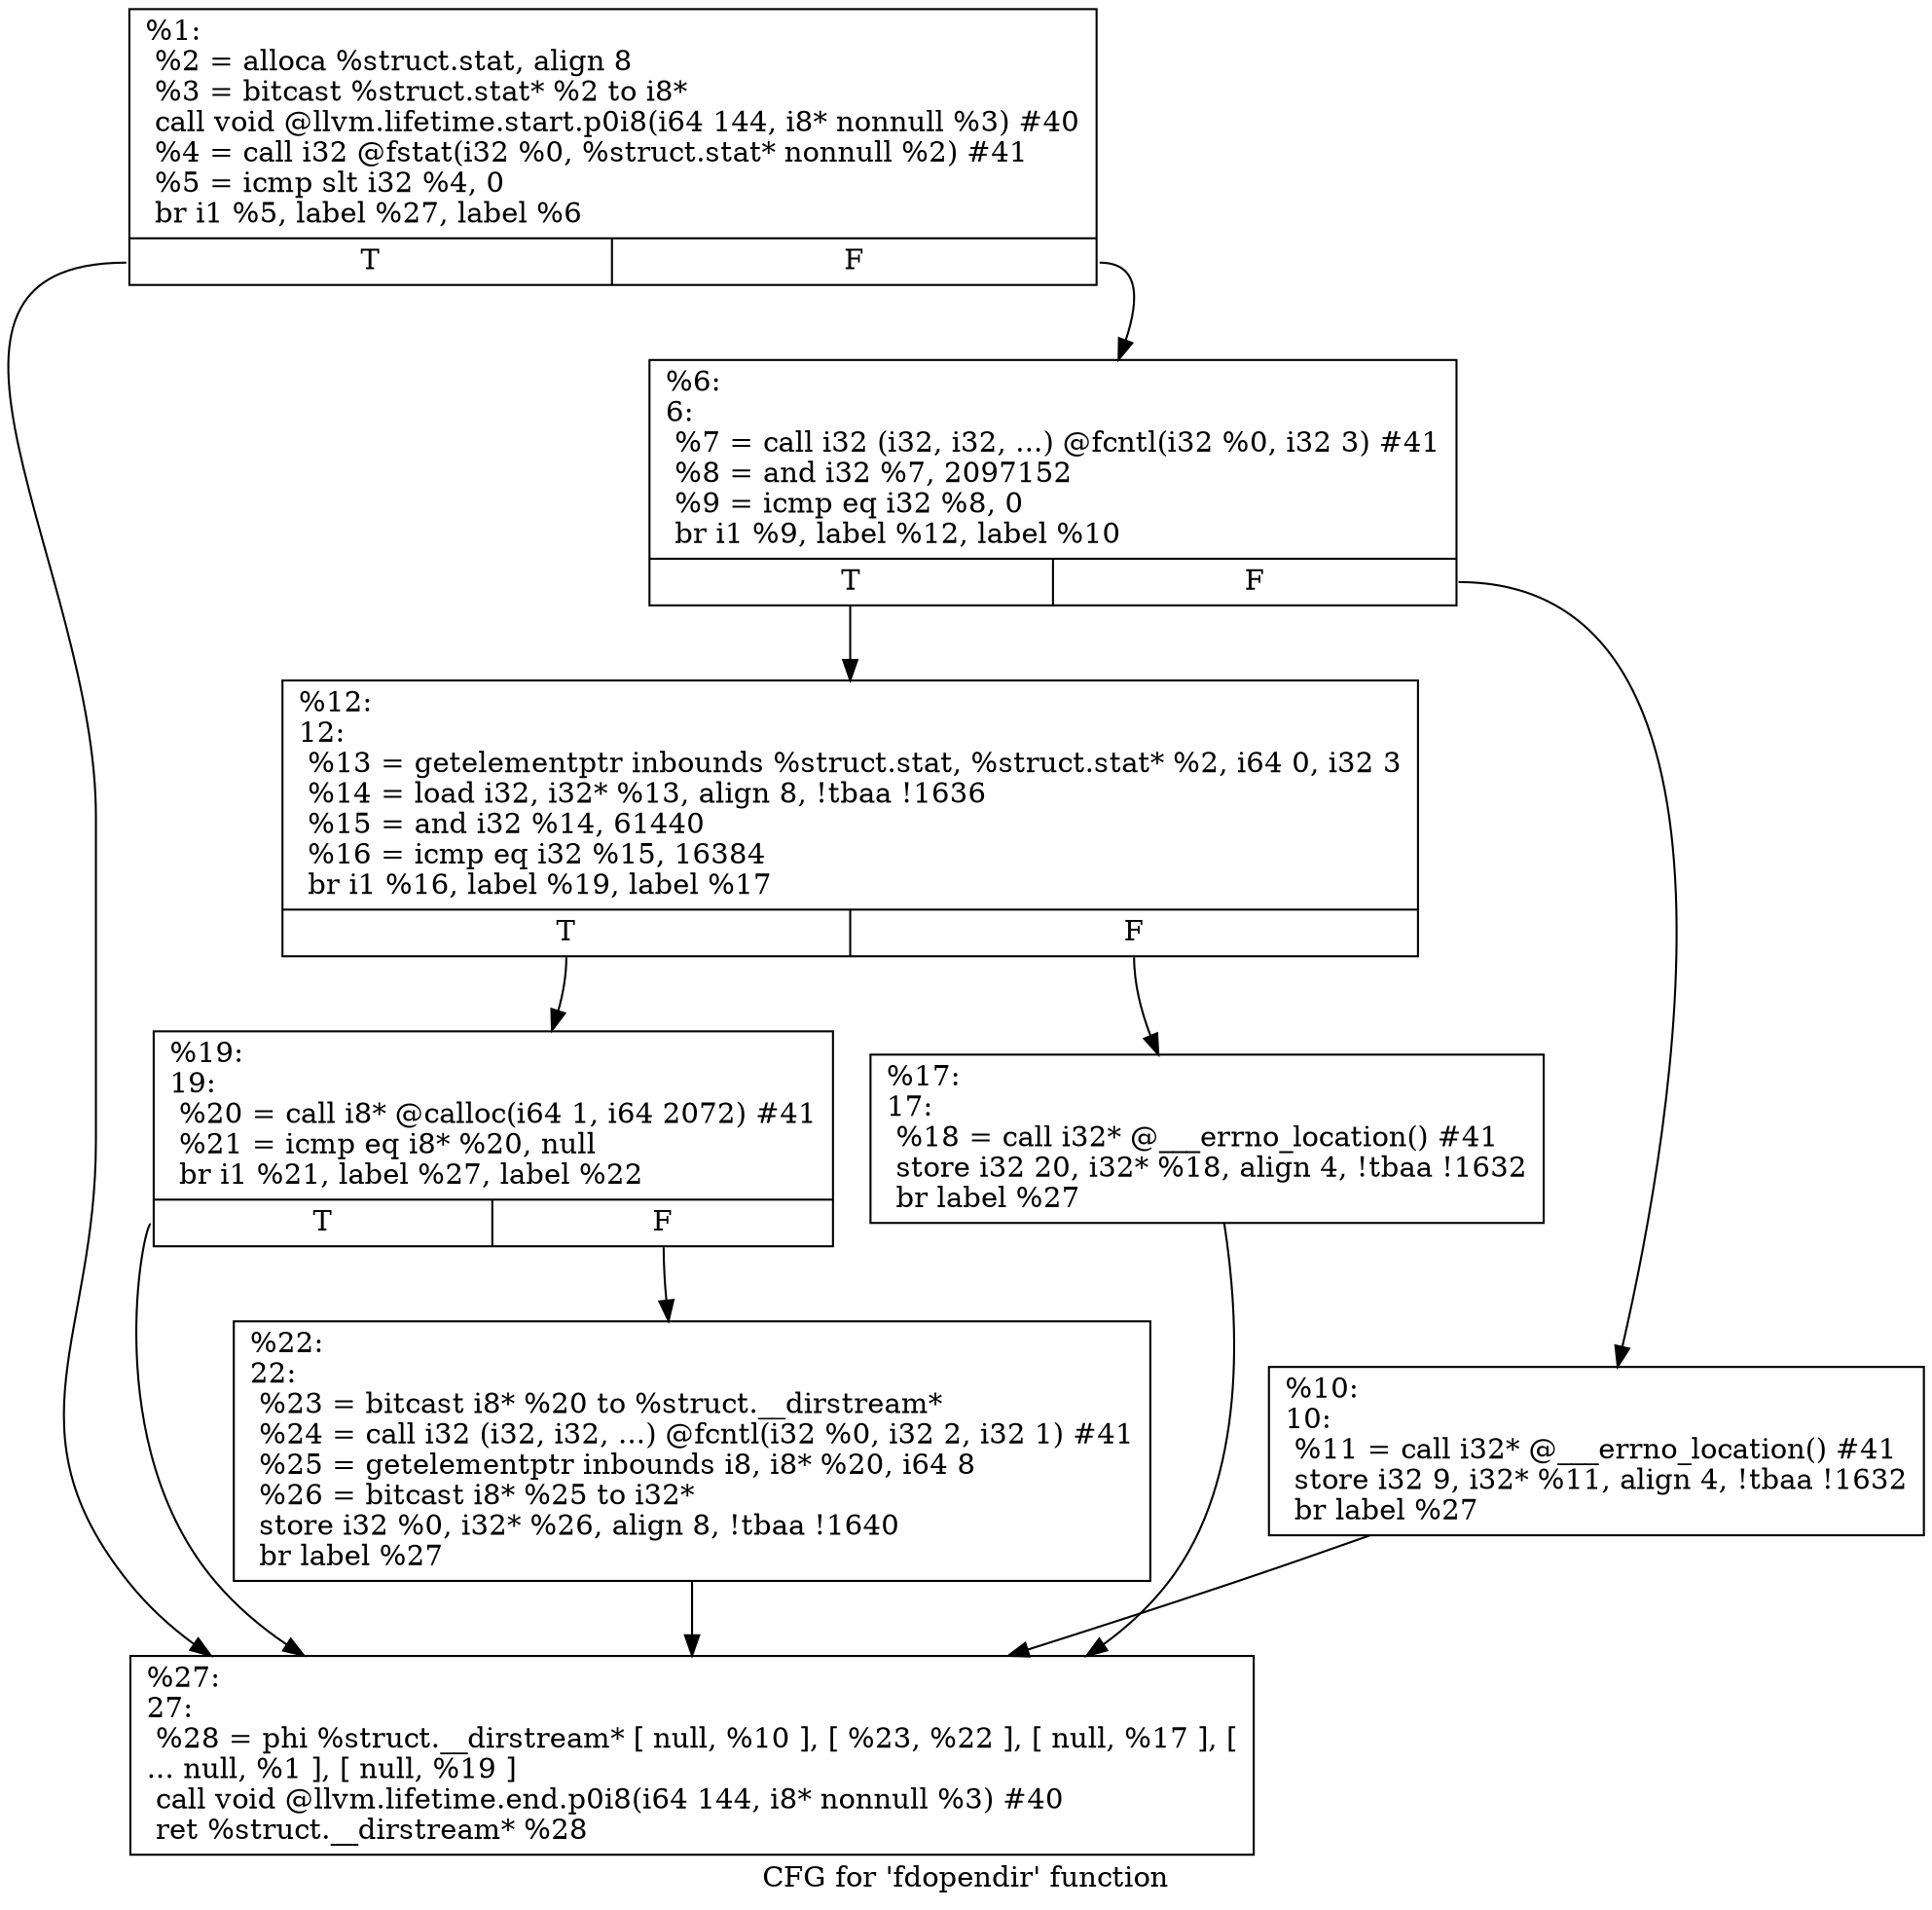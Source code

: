 digraph "CFG for 'fdopendir' function" {
	label="CFG for 'fdopendir' function";

	Node0x1b65860 [shape=record,label="{%1:\l  %2 = alloca %struct.stat, align 8\l  %3 = bitcast %struct.stat* %2 to i8*\l  call void @llvm.lifetime.start.p0i8(i64 144, i8* nonnull %3) #40\l  %4 = call i32 @fstat(i32 %0, %struct.stat* nonnull %2) #41\l  %5 = icmp slt i32 %4, 0\l  br i1 %5, label %27, label %6\l|{<s0>T|<s1>F}}"];
	Node0x1b65860:s0 -> Node0x1b65a90;
	Node0x1b65860:s1 -> Node0x1b658b0;
	Node0x1b658b0 [shape=record,label="{%6:\l6:                                                \l  %7 = call i32 (i32, i32, ...) @fcntl(i32 %0, i32 3) #41\l  %8 = and i32 %7, 2097152\l  %9 = icmp eq i32 %8, 0\l  br i1 %9, label %12, label %10\l|{<s0>T|<s1>F}}"];
	Node0x1b658b0:s0 -> Node0x1b65950;
	Node0x1b658b0:s1 -> Node0x1b65900;
	Node0x1b65900 [shape=record,label="{%10:\l10:                                               \l  %11 = call i32* @___errno_location() #41\l  store i32 9, i32* %11, align 4, !tbaa !1632\l  br label %27\l}"];
	Node0x1b65900 -> Node0x1b65a90;
	Node0x1b65950 [shape=record,label="{%12:\l12:                                               \l  %13 = getelementptr inbounds %struct.stat, %struct.stat* %2, i64 0, i32 3\l  %14 = load i32, i32* %13, align 8, !tbaa !1636\l  %15 = and i32 %14, 61440\l  %16 = icmp eq i32 %15, 16384\l  br i1 %16, label %19, label %17\l|{<s0>T|<s1>F}}"];
	Node0x1b65950:s0 -> Node0x1b659f0;
	Node0x1b65950:s1 -> Node0x1b659a0;
	Node0x1b659a0 [shape=record,label="{%17:\l17:                                               \l  %18 = call i32* @___errno_location() #41\l  store i32 20, i32* %18, align 4, !tbaa !1632\l  br label %27\l}"];
	Node0x1b659a0 -> Node0x1b65a90;
	Node0x1b659f0 [shape=record,label="{%19:\l19:                                               \l  %20 = call i8* @calloc(i64 1, i64 2072) #41\l  %21 = icmp eq i8* %20, null\l  br i1 %21, label %27, label %22\l|{<s0>T|<s1>F}}"];
	Node0x1b659f0:s0 -> Node0x1b65a90;
	Node0x1b659f0:s1 -> Node0x1b65a40;
	Node0x1b65a40 [shape=record,label="{%22:\l22:                                               \l  %23 = bitcast i8* %20 to %struct.__dirstream*\l  %24 = call i32 (i32, i32, ...) @fcntl(i32 %0, i32 2, i32 1) #41\l  %25 = getelementptr inbounds i8, i8* %20, i64 8\l  %26 = bitcast i8* %25 to i32*\l  store i32 %0, i32* %26, align 8, !tbaa !1640\l  br label %27\l}"];
	Node0x1b65a40 -> Node0x1b65a90;
	Node0x1b65a90 [shape=record,label="{%27:\l27:                                               \l  %28 = phi %struct.__dirstream* [ null, %10 ], [ %23, %22 ], [ null, %17 ], [\l... null, %1 ], [ null, %19 ]\l  call void @llvm.lifetime.end.p0i8(i64 144, i8* nonnull %3) #40\l  ret %struct.__dirstream* %28\l}"];
}
